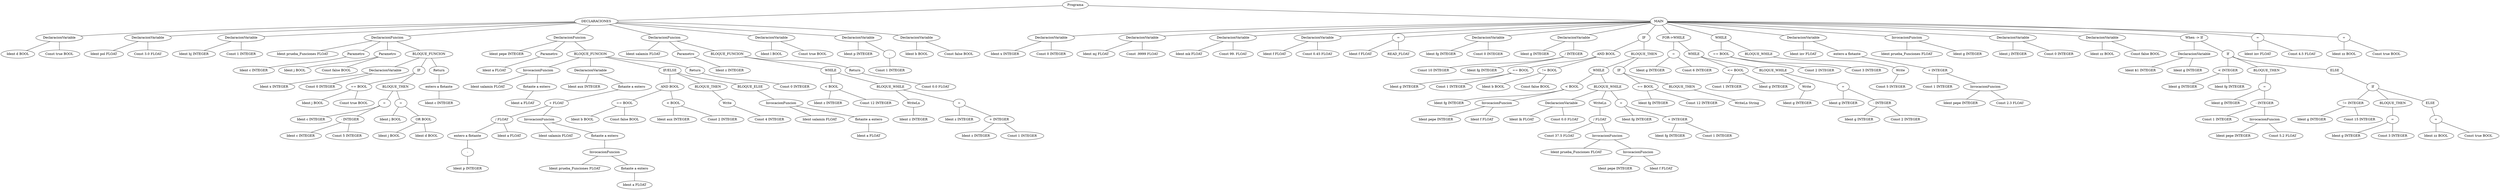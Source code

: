 graph G {244 [label="Programa"]
245 [label="DECLARACIONES"]
244 -- 245
246 [label="DeclaracionVariable"]
245 -- 246
247 [label="Ident d BOOL"]
246 -- 247
248 [label="Const true BOOL"]
246 -- 248
249 [label="DeclaracionVariable"]
245 -- 249
250 [label="Ident pol FLOAT"]
249 -- 250
251 [label="Const 3.0 FLOAT"]
249 -- 251
252 [label="DeclaracionVariable"]
245 -- 252
253 [label="Ident hj INTEGER"]
252 -- 253
254 [label="Const 1 INTEGER"]
252 -- 254
255 [label="DeclaracionFuncion"]
245 -- 255
256 [label="Ident prueba_Funciones FLOAT"]
255 -- 256
257 [label="Parametro"]
255 -- 257
258 [label="Ident c INTEGER"]
257 -- 258
259 [label="Parametro"]
255 -- 259
260 [label="Ident j BOOL"]
259 -- 260
261 [label="Const false BOOL"]
259 -- 261
262 [label="BLOQUE_FUNCION"]
255 -- 262
263 [label="DeclaracionVariable"]
262 -- 263
264 [label="Ident x INTEGER"]
263 -- 264
265 [label="Const 0 INTEGER"]
263 -- 265
266 [label="IF"]
262 -- 266
267 [label="== BOOL"]
266 -- 267
268 [label="Ident j BOOL"]
267 -- 268
269 [label="Const true BOOL"]
267 -- 269
270 [label="BLOQUE_THEN"]
266 -- 270
271 [label="="]
270 -- 271
272 [label="Ident c INTEGER"]
271 -- 272
273 [label="- INTEGER"]
271 -- 273
274 [label="Ident c INTEGER"]
273 -- 274
275 [label="Const 5 INTEGER"]
273 -- 275
276 [label="="]
270 -- 276
277 [label="Ident j BOOL"]
276 -- 277
278 [label="OR BOOL"]
276 -- 278
279 [label="Ident j BOOL"]
278 -- 279
280 [label="Ident d BOOL"]
278 -- 280
281 [label="Return"]
262 -- 281
282 [label="entero a flotante"]
281 -- 282
283 [label="Ident c INTEGER"]
282 -- 283
284 [label="DeclaracionFuncion"]
245 -- 284
285 [label="Ident pepe INTEGER"]
284 -- 285
286 [label="Parametro"]
284 -- 286
287 [label="Ident a FLOAT"]
286 -- 287
288 [label="BLOQUE_FUNCION"]
284 -- 288
289 [label="InvocacionFuncion"]
288 -- 289
290 [label="Ident salamin FLOAT"]
289 -- 290
291 [label="flotante a entero"]
289 -- 291
292 [label="Ident a FLOAT"]
291 -- 292
293 [label="DeclaracionVariable"]
288 -- 293
294 [label="Ident aux INTEGER"]
293 -- 294
295 [label="flotante a entero"]
293 -- 295
296 [label="+ FLOAT"]
295 -- 296
297 [label="/ FLOAT"]
296 -- 297
298 [label="entero a flotante"]
297 -- 298
299 [label="-"]
298 -- 299
300 [label="Ident p INTEGER"]
299 -- 300
301 [label="Ident a FLOAT"]
297 -- 301
302 [label="InvocacionFuncion"]
296 -- 302
303 [label="Ident salamin FLOAT"]
302 -- 303
304 [label="flotante a entero"]
302 -- 304
305 [label="InvocacionFuncion"]
304 -- 305
306 [label="Ident prueba_Funciones FLOAT"]
305 -- 306
307 [label="flotante a entero"]
305 -- 307
308 [label="Ident a FLOAT"]
307 -- 308
309 [label="IF/ELSE"]
288 -- 309
310 [label="AND BOOL"]
309 -- 310
311 [label="== BOOL"]
310 -- 311
312 [label="Ident b BOOL"]
311 -- 312
313 [label="Const false BOOL"]
311 -- 313
314 [label="< BOOL"]
310 -- 314
315 [label="Ident aux INTEGER"]
314 -- 315
316 [label="Const 2 INTEGER"]
314 -- 316
317 [label="BLOQUE_THEN"]
309 -- 317
318 [label="Write"]
317 -- 318
319 [label="Const 4 INTEGER"]
318 -- 319
320 [label="BLOQUE_ELSE"]
309 -- 320
321 [label="InvocacionFuncion"]
320 -- 321
322 [label="Ident salamin FLOAT"]
321 -- 322
323 [label="flotante a entero"]
321 -- 323
324 [label="Ident a FLOAT"]
323 -- 324
325 [label="Return"]
288 -- 325
326 [label="Const 0 INTEGER"]
325 -- 326
327 [label="DeclaracionFuncion"]
245 -- 327
328 [label="Ident salamin FLOAT"]
327 -- 328
329 [label="Parametro"]
327 -- 329
330 [label="Ident z INTEGER"]
329 -- 330
331 [label="BLOQUE_FUNCION"]
327 -- 331
332 [label="WHILE"]
331 -- 332
333 [label="< BOOL"]
332 -- 333
334 [label="Ident z INTEGER"]
333 -- 334
335 [label="Const 12 INTEGER"]
333 -- 335
336 [label="BLOQUE_WHILE"]
332 -- 336
337 [label="WriteLn"]
336 -- 337
338 [label="Ident z INTEGER"]
337 -- 338
339 [label="="]
336 -- 339
340 [label="Ident z INTEGER"]
339 -- 340
341 [label="+ INTEGER"]
339 -- 341
342 [label="Ident z INTEGER"]
341 -- 342
343 [label="Const 1 INTEGER"]
341 -- 343
344 [label="Return"]
331 -- 344
345 [label="Const 0.0 FLOAT"]
344 -- 345
346 [label="DeclaracionVariable"]
245 -- 346
347 [label="Ident l BOOL"]
346 -- 347
348 [label="Const true BOOL"]
346 -- 348
349 [label="DeclaracionVariable"]
245 -- 349
350 [label="Ident p INTEGER"]
349 -- 350
351 [label="-"]
349 -- 351
352 [label="Const 1 INTEGER"]
351 -- 352
353 [label="DeclaracionVariable"]
245 -- 353
354 [label="Ident b BOOL"]
353 -- 354
355 [label="Const false BOOL"]
353 -- 355
356 [label="MAIN"]
244 -- 356
357 [label="DeclaracionVariable"]
356 -- 357
358 [label="Ident x INTEGER"]
357 -- 358
359 [label="Const 0 INTEGER"]
357 -- 359
360 [label="DeclaracionVariable"]
356 -- 360
361 [label="Ident mj FLOAT"]
360 -- 361
362 [label="Const .9999 FLOAT"]
360 -- 362
363 [label="DeclaracionVariable"]
356 -- 363
364 [label="Ident mk FLOAT"]
363 -- 364
365 [label="Const 99. FLOAT"]
363 -- 365
366 [label="DeclaracionVariable"]
356 -- 366
367 [label="Ident f FLOAT"]
366 -- 367
368 [label="Const 0.45 FLOAT"]
366 -- 368
369 [label="="]
356 -- 369
370 [label="Ident f FLOAT"]
369 -- 370
371 [label="READ_FLOAT"]
369 -- 371
372 [label="DeclaracionVariable"]
356 -- 372
373 [label="Ident fg INTEGER"]
372 -- 373
374 [label="Const 0 INTEGER"]
372 -- 374
375 [label="DeclaracionVariable"]
356 -- 375
376 [label="Ident g INTEGER"]
375 -- 376
377 [label="/ INTEGER"]
375 -- 377
378 [label="Const 10 INTEGER"]
377 -- 378
379 [label="Ident fg INTEGER"]
377 -- 379
380 [label="IF"]
356 -- 380
381 [label="AND BOOL"]
380 -- 381
382 [label="== BOOL"]
381 -- 382
383 [label="Ident g INTEGER"]
382 -- 383
384 [label="Const 1 INTEGER"]
382 -- 384
385 [label="!= BOOL"]
381 -- 385
386 [label="Ident b BOOL"]
385 -- 386
387 [label="Const false BOOL"]
385 -- 387
388 [label="BLOQUE_THEN"]
380 -- 388
389 [label="WHILE"]
388 -- 389
390 [label="< BOOL"]
389 -- 390
391 [label="Ident fg INTEGER"]
390 -- 391
392 [label="InvocacionFuncion"]
390 -- 392
393 [label="Ident pepe INTEGER"]
392 -- 393
394 [label="Ident f FLOAT"]
392 -- 394
395 [label="BLOQUE_WHILE"]
389 -- 395
396 [label="DeclaracionVariable"]
395 -- 396
397 [label="Ident lk FLOAT"]
396 -- 397
398 [label="Const 0.0 FLOAT"]
396 -- 398
399 [label="WriteLn"]
395 -- 399
400 [label="/ FLOAT"]
399 -- 400
401 [label="Const 37.5 FLOAT"]
400 -- 401
402 [label="InvocacionFuncion"]
400 -- 402
403 [label="Ident prueba_Funciones FLOAT"]
402 -- 403
404 [label="InvocacionFuncion"]
402 -- 404
405 [label="Ident pepe INTEGER"]
404 -- 405
406 [label="Ident f FLOAT"]
404 -- 406
407 [label="="]
395 -- 407
408 [label="Ident fg INTEGER"]
407 -- 408
409 [label="+ INTEGER"]
407 -- 409
410 [label="Ident fg INTEGER"]
409 -- 410
411 [label="Const 1 INTEGER"]
409 -- 411
412 [label="IF"]
388 -- 412
413 [label="== BOOL"]
412 -- 413
414 [label="Ident fg INTEGER"]
413 -- 414
415 [label="Const 12 INTEGER"]
413 -- 415
416 [label="BLOQUE_THEN"]
412 -- 416
417 [label="WriteLn String"]
416 -- 417
418 [label="FOR->WHILE"]
356 -- 418
419 [label="="]
418 -- 419
420 [label="Ident g INTEGER"]
419 -- 420
421 [label="Const 6 INTEGER"]
419 -- 421
422 [label="WHILE"]
418 -- 422
423 [label="<= BOOL"]
422 -- 423
424 [label="Const 1 INTEGER"]
423 -- 424
425 [label="Ident g INTEGER"]
423 -- 425
426 [label="BLOQUE_WHILE"]
422 -- 426
427 [label="Write"]
426 -- 427
428 [label="Ident g INTEGER"]
427 -- 428
429 [label="="]
426 -- 429
430 [label="Ident g INTEGER"]
429 -- 430
431 [label="- INTEGER"]
429 -- 431
432 [label="Ident g INTEGER"]
431 -- 432
433 [label="Const 2 INTEGER"]
431 -- 433
434 [label="WHILE"]
356 -- 434
435 [label="== BOOL"]
434 -- 435
436 [label="Const 2 INTEGER"]
435 -- 436
437 [label="Const 3 INTEGER"]
435 -- 437
438 [label="BLOQUE_WHILE"]
434 -- 438
439 [label="Write"]
438 -- 439
440 [label="Const 5 INTEGER"]
439 -- 440
441 [label="DeclaracionVariable"]
356 -- 441
442 [label="Ident inv FLOAT"]
441 -- 442
443 [label="entero a flotante"]
441 -- 443
444 [label="+ INTEGER"]
443 -- 444
445 [label="Const 1 INTEGER"]
444 -- 445
446 [label="InvocacionFuncion"]
444 -- 446
447 [label="Ident pepe INTEGER"]
446 -- 447
448 [label="Const 2.3 FLOAT"]
446 -- 448
449 [label="InvocacionFuncion"]
356 -- 449
450 [label="Ident prueba_Funciones FLOAT"]
449 -- 450
451 [label="Ident g INTEGER"]
449 -- 451
452 [label="DeclaracionVariable"]
356 -- 452
453 [label="Ident j INTEGER"]
452 -- 453
454 [label="Const 0 INTEGER"]
452 -- 454
455 [label="DeclaracionVariable"]
356 -- 455
456 [label="Ident zz BOOL"]
455 -- 456
457 [label="Const false BOOL"]
455 -- 457
458 [label="When -> If"]
356 -- 458
459 [label="DeclaracionVariable"]
458 -- 459
460 [label="Ident $1 INTEGER"]
459 -- 460
461 [label="Ident g INTEGER"]
459 -- 461
462 [label="If"]
458 -- 462
463 [label="< INTEGER"]
462 -- 463
464 [label="Ident g INTEGER"]
463 -- 464
465 [label="Ident fg INTEGER"]
463 -- 465
466 [label="BLOQUE_THEN"]
462 -- 466
467 [label="="]
466 -- 467
468 [label="Ident g INTEGER"]
467 -- 468
469 [label="- INTEGER"]
467 -- 469
470 [label="Const 1 INTEGER"]
469 -- 470
471 [label="InvocacionFuncion"]
469 -- 471
472 [label="Ident pepe INTEGER"]
471 -- 472
473 [label="Const 5.2 FLOAT"]
471 -- 473
474 [label="ELSE"]
462 -- 474
475 [label="If"]
474 -- 475
476 [label="!= INTEGER"]
475 -- 476
477 [label="Ident g INTEGER"]
476 -- 477
478 [label="Const 15 INTEGER"]
476 -- 478
479 [label="BLOQUE_THEN"]
475 -- 479
480 [label="="]
479 -- 480
481 [label="Ident g INTEGER"]
480 -- 481
482 [label="Const 3 INTEGER"]
480 -- 482
483 [label="ELSE"]
475 -- 483
484 [label="="]
483 -- 484
485 [label="Ident zz BOOL"]
484 -- 485
486 [label="Const true BOOL"]
484 -- 486
487 [label="="]
356 -- 487
488 [label="Ident inv FLOAT"]
487 -- 488
489 [label="Const 4.5 FLOAT"]
487 -- 489
490 [label="="]
356 -- 490
491 [label="Ident zz BOOL"]
490 -- 491
492 [label="Const true BOOL"]
490 -- 492
}

